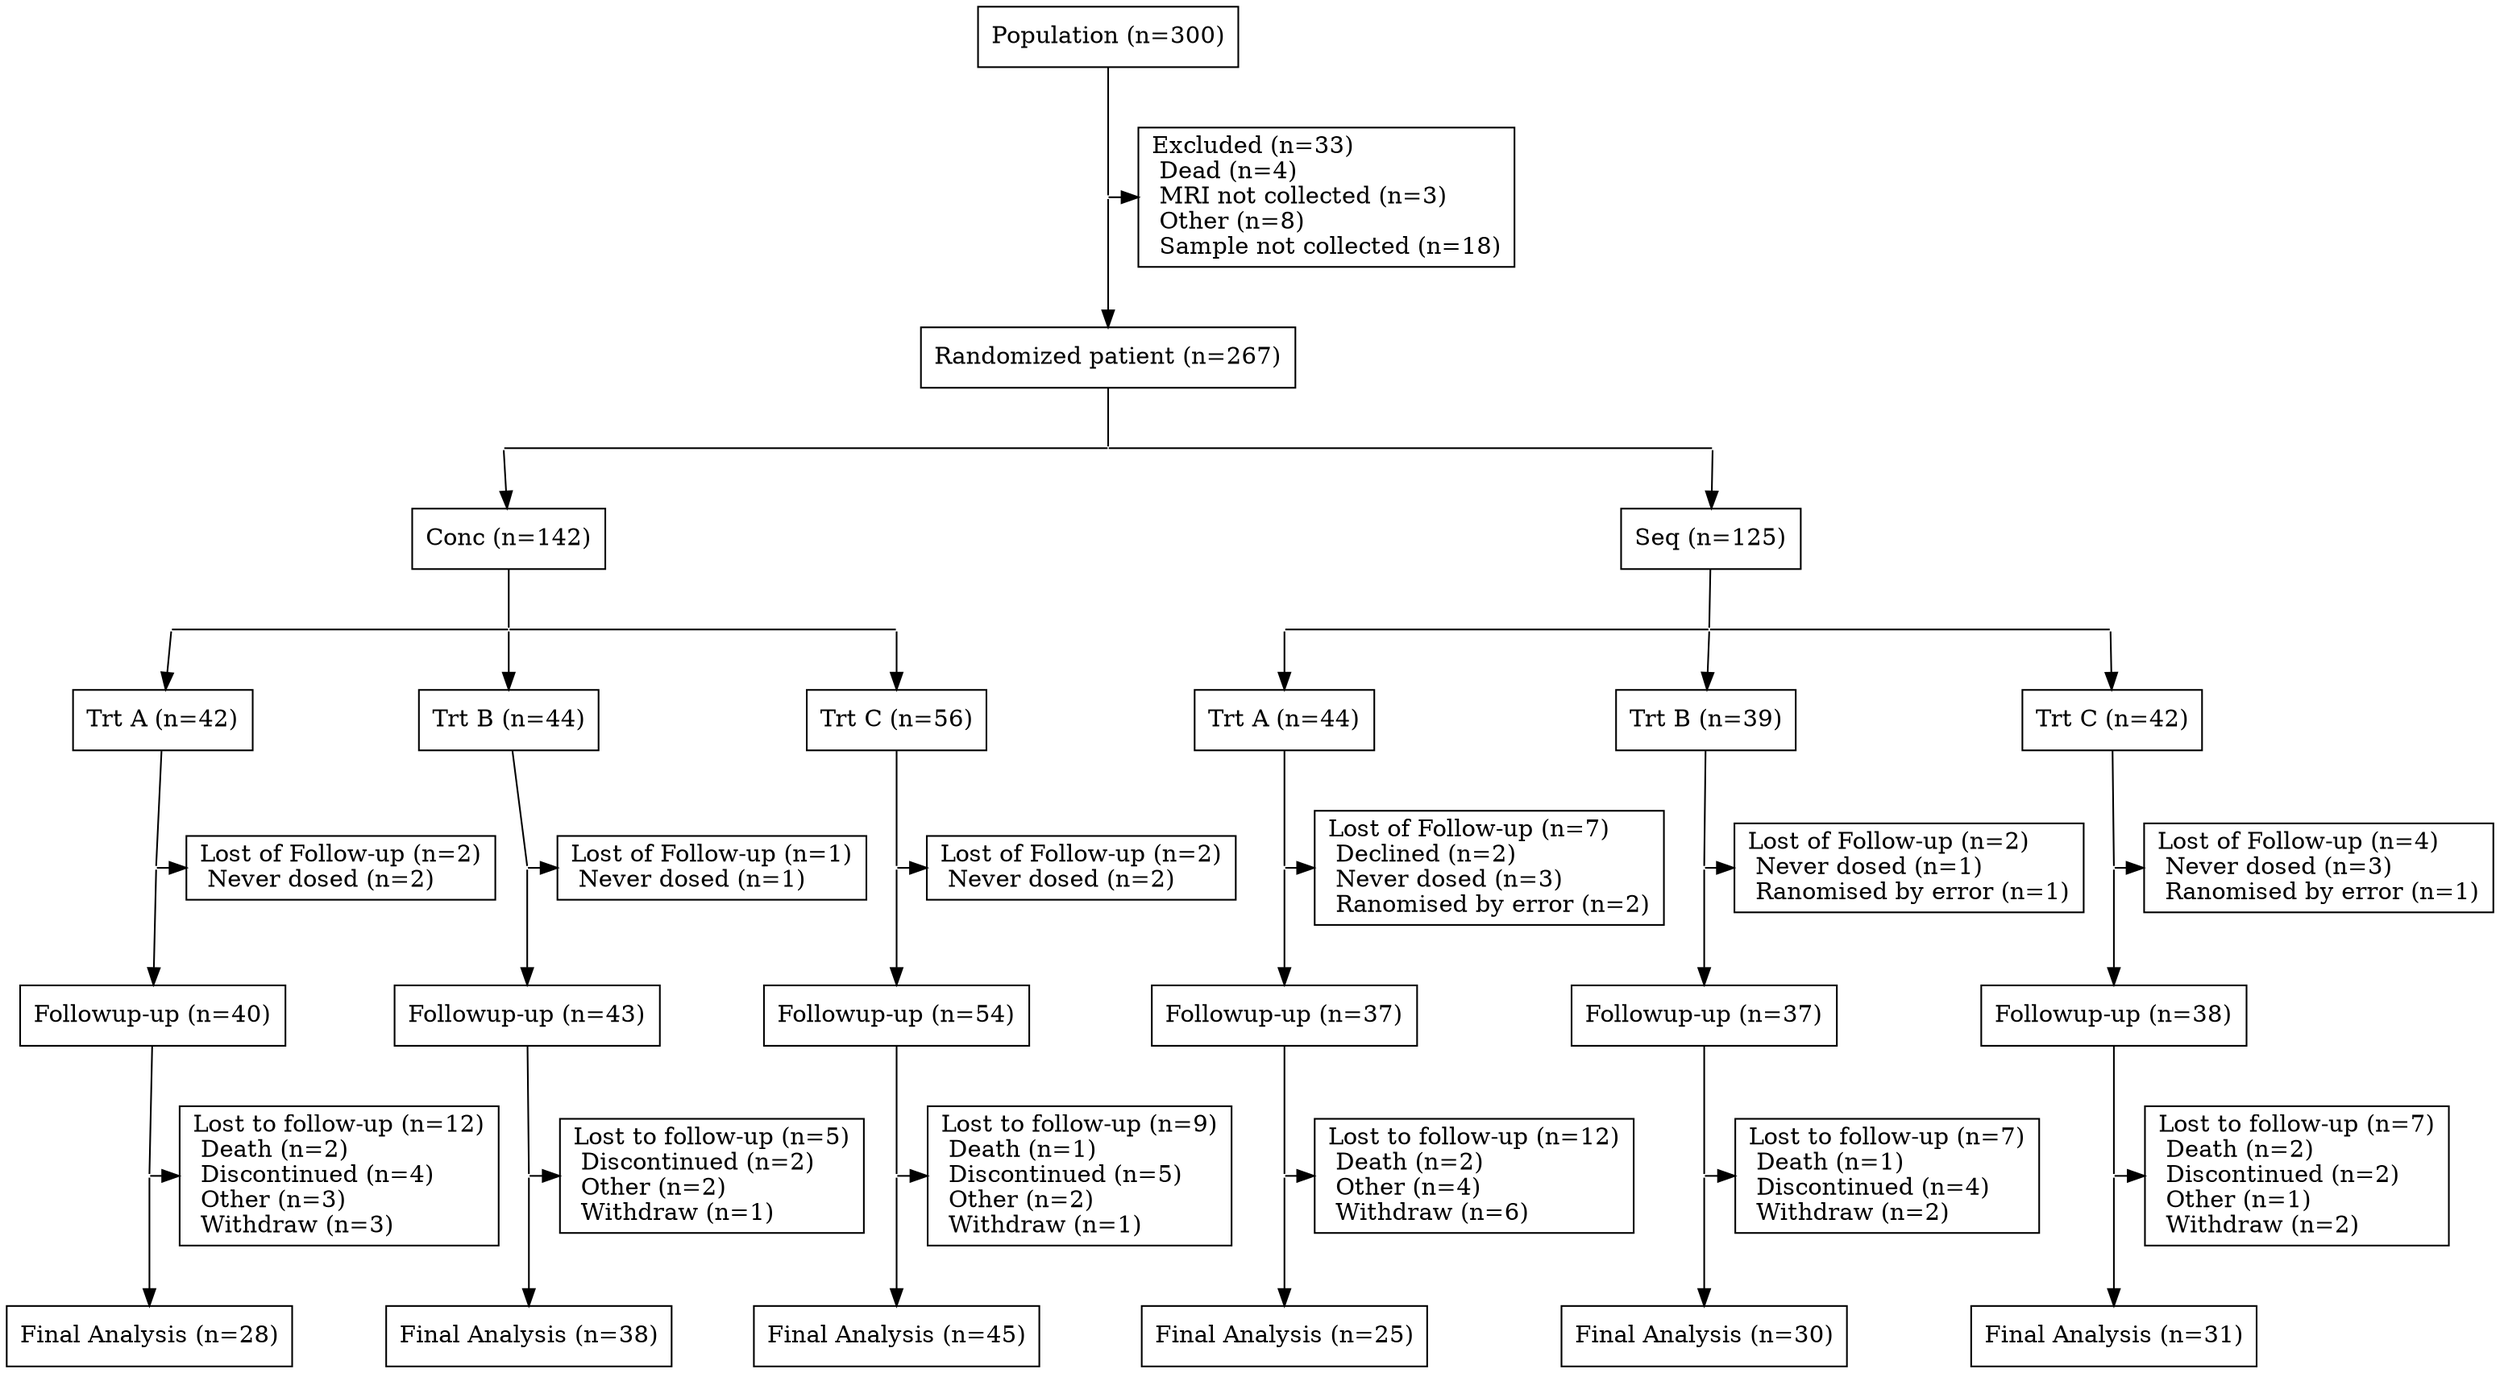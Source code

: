 digraph consort_diagram {
  graph [layout = dot]





# node definitions with substituted label text
  node [shape = rectangle, fillcolor = Biege, style="", fillcolor = "", color = ""]

node1 [label = "Population (n=300)"]
node2 [label = "Excluded (n=33)\l Dead (n=4)\l MRI not collected (n=3)\l Other (n=8)\l Sample not collected (n=18)\l"]
node3 [label = "Randomized patient (n=267)"]
node4 [label = "Conc (n=142)"]
node5 [label = "Seq (n=125)"]
node6 [label = "Trt A (n=42)"]
node7 [label = "Trt B (n=44)"]
node8 [label = "Trt C (n=56)"]
node9 [label = "Trt A (n=44)"]
node10 [label = "Trt B (n=39)"]
node11 [label = "Trt C (n=42)"]
node12 [label = "Lost of Follow-up (n=2)\l Never dosed (n=2)\l"]
node13 [label = "Lost of Follow-up (n=1)\l Never dosed (n=1)\l"]
node14 [label = "Lost of Follow-up (n=2)\l Never dosed (n=2)\l"]
node15 [label = "Lost of Follow-up (n=7)\l Declined (n=2)\l Never dosed (n=3)\l Ranomised by error (n=2)\l"]
node16 [label = "Lost of Follow-up (n=2)\l Never dosed (n=1)\l Ranomised by error (n=1)\l"]
node17 [label = "Lost of Follow-up (n=4)\l Never dosed (n=3)\l Ranomised by error (n=1)\l"]
node18 [label = "Followup-up (n=40)"]
node19 [label = "Followup-up (n=43)"]
node20 [label = "Followup-up (n=54)"]
node21 [label = "Followup-up (n=37)"]
node22 [label = "Followup-up (n=37)"]
node23 [label = "Followup-up (n=38)"]
node24 [label = "Lost to follow-up (n=12)\l Death (n=2)\l Discontinued (n=4)\l Other (n=3)\l Withdraw (n=3)\l"]
node25 [label = "Lost to follow-up (n=5)\l Discontinued (n=2)\l Other (n=2)\l Withdraw (n=1)\l"]
node26 [label = "Lost to follow-up (n=9)\l Death (n=1)\l Discontinued (n=5)\l Other (n=2)\l Withdraw (n=1)\l"]
node27 [label = "Lost to follow-up (n=12)\l Death (n=2)\l Other (n=4)\l Withdraw (n=6)\l"]
node28 [label = "Lost to follow-up (n=7)\l Death (n=1)\l Discontinued (n=4)\l Withdraw (n=2)\l"]
node29 [label = "Lost to follow-up (n=7)\l Death (n=2)\l Discontinued (n=2)\l Other (n=1)\l Withdraw (n=2)\l"]
node30 [label = "Final Analysis (n=28)"]
node31 [label = "Final Analysis (n=38)"]
node32 [label = "Final Analysis (n=45)"]
node33 [label = "Final Analysis (n=25)"]
node34 [label = "Final Analysis (n=30)"]
node35 [label = "Final Analysis (n=31)"]


## Invisible point node for joints

node [shape = point, width = 0, style=invis]

P1 P2 P3 P4 P5 P6 P7 P8 P9 P10 P11 P12 P13 P14 P15 P16 P17 P18 P19 P20 P21 P22

subgraph {
  rank = same; rankdir = LR; node1;
  }
subgraph {
  rank = same; rankdir = LR; P1; node2;
  }
subgraph {
  rank = same; rankdir = LR; P2; P3; P4;
  }
subgraph {
  rank = same; rankdir = LR; node4; node5;
  }
subgraph {
  rank = same; rankdir = LR; P5; P6; P7; P8; P9; P10;
  }
subgraph {
  rank = same; rankdir = LR; node6; node7; node8; node9; node10; node11;
  }
subgraph {
  rank = same; rankdir = LR; P11; node12;
  }
subgraph {
  rank = same; rankdir = LR; node18; node19; node20; node21; node22; node23;
  }
subgraph {
  rank = same; rankdir = LR; node12; node13; node14; node15; node16; node17;
  }
subgraph {
  rank = same; rankdir = LR; P12; node13;
  }
subgraph {
  rank = same; rankdir = LR; P13; node14;
  }
subgraph {
  rank = same; rankdir = LR; P14; node15;
  }
subgraph {
  rank = same; rankdir = LR; P15; node16;
  }
subgraph {
  rank = same; rankdir = LR; P16; node17;
  }
subgraph {
  rank = same; rankdir = LR; P17; node24;
  }
subgraph {
  rank = same; rankdir = LR; node30; node31; node32; node33; node34; node35;
  }
subgraph {
  rank = same; rankdir = LR; node24; node25; node26; node27; node28; node29;
  }
subgraph {
  rank = same; rankdir = LR; P18; node25;
  }
subgraph {
  rank = same; rankdir = LR; P19; node26;
  }
subgraph {
  rank = same; rankdir = LR; P20; node27;
  }
subgraph {
  rank = same; rankdir = LR; P21; node28;
  }
subgraph {
  rank = same; rankdir = LR; P22; node29;
  }

edge[style=""];

node1 -> P1 [arrowhead = none];
P1 -> node2;
P1 -> node3;
node3 -> P3 [arrowhead = none];
P2 -> node4;
P4 -> node5;
P2 -> P3 -> P4 [arrowhead = none, minlen = 20.0];
node4 -> P6 [arrowhead = none];
P5 -> node6;
P6 -> node7;
P7 -> node8;
P5 -> P6 -> P7 [arrowhead = none, minlen = 11.0];
node5 -> P9 [arrowhead = none];
P8 -> node9;
P9 -> node10;
P10 -> node11;
P8 -> P9 -> P10 [arrowhead = none, minlen = 13.0];
P7 -> P8 [style=invis];
node6 -> P11 [arrowhead = none];
P11 -> node12;
P11 -> node18;
node7 -> P12 [arrowhead = none];
P12 -> node13;
P12 -> node19;
node8 -> P13 [arrowhead = none];
P13 -> node14;
P13 -> node20;
node9 -> P14 [arrowhead = none];
P14 -> node15;
P14 -> node21;
node10 -> P15 [arrowhead = none];
P15 -> node16;
P15 -> node22;
node11 -> P16 [arrowhead = none];
P16 -> node17;
P16 -> node23;
node18 -> P17 [arrowhead = none];
P17 -> node24;
P17 -> node30;
node19 -> P18 [arrowhead = none];
P18 -> node25;
P18 -> node31;
node20 -> P19 [arrowhead = none];
P19 -> node26;
P19 -> node32;
node21 -> P20 [arrowhead = none];
P20 -> node27;
P20 -> node33;
node22 -> P21 [arrowhead = none];
P21 -> node28;
P21 -> node34;
node23 -> P22 [arrowhead = none];
P22 -> node29;
P22 -> node35;


}
